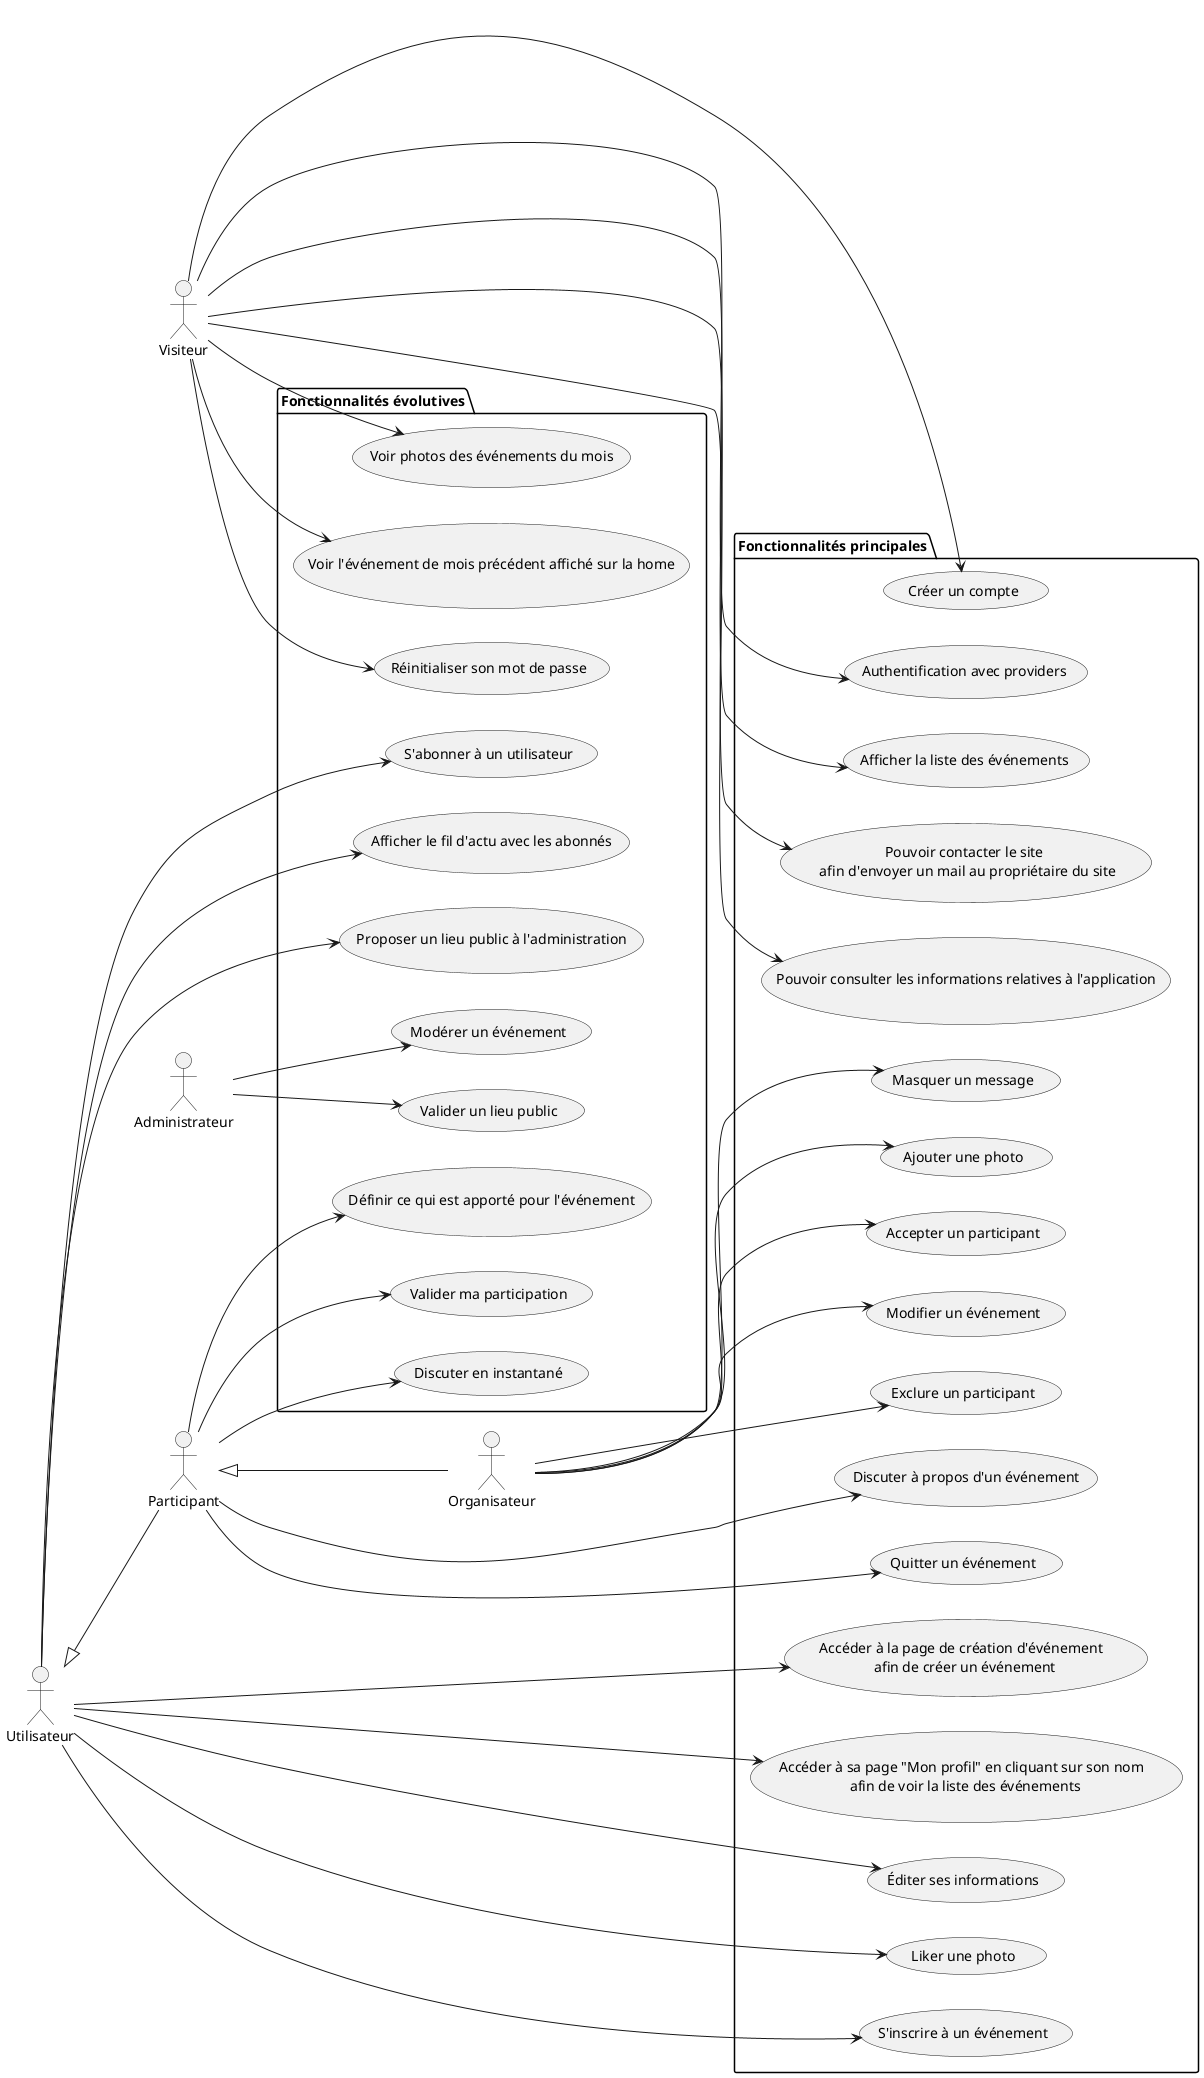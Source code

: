 @startuml usecase

left to right direction

actor Visiteur as v
actor Utilisateur as u
actor Organisateur as o
actor Participant as p
actor Administrateur as a

package "Fonctionnalités principales" {
  usecase "Créer un compte" as createAccount
  usecase "Authentification avec providers" as authProviders
  usecase "Afficher la liste des événements" as seeEvents
  usecase "Pouvoir contacter le site \n afin d'envoyer un mail au propriétaire du site" as contact
  usecase "Pouvoir consulter les informations relatives à l'application" as legalNotice
  usecase "Accéder à la page de création d'événement \n afin de créer un événement" as createEvent
  usecase "Accéder à sa page "Mon profil" en cliquant sur son nom \n afin de voir la liste des événements" as seeMyEvents
  usecase "Éditer ses informations" as editProfileInfos
  usecase "Liker une photo" as likePicture
  usecase "S'inscrire à un événement" as subscribeToEvent
  usecase "Accepter un participant" as acceptParticipant
  usecase "Modifier un événement" as editEvent
  usecase "Exclure un participant" as kickParticipant
  usecase "Masquer un message" as hideMessage
  usecase "Ajouter une photo" as addPicture
  usecase "Discuter à propos d'un événement" as eventTalk
  usecase "Quitter un événement" as quitEvent
}

package "Fonctionnalités évolutives" {
  usecase "S'abonner à un utilisateur" as subscribeToUser
  usecase "Réinitialiser son mot de passe" as resetPassword
  usecase "Afficher le fil d'actu avec les abonnés" as subscriptionFeed
  usecase "Proposer un lieu public à l'administration" as suggestLocation
  usecase "Valider un lieu public" as confirmLocation
  usecase "Modérer un événement" as modEvent
  usecase "Définir ce qui est apporté pour l'événement" as defineContributions
  usecase "Valider ma participation" as confirmParticipation
  usecase "Discuter en instantané" as instantMessaging
  usecase "Voir photos des événements du mois" as seePictures
  usecase "Voir l'événement de mois précédent affiché sur la home" as seePastMonthTopEvent
}

v --> createAccount
v --> authProviders
v --> seePictures
v --> seeEvents
v --> seePastMonthTopEvent
v --> contact
v --> legalNotice
v --> resetPassword

u --> createEvent
u --> seeMyEvents
u --> editProfileInfos
u --> likePicture
u --> subscribeToEvent
u --> subscribeToUser
u --> subscriptionFeed
u --> suggestLocation

o --> acceptParticipant
o --> editEvent
o --> kickParticipant
o --> hideMessage
o --> addPicture

p --> eventTalk
p --> quitEvent
p --> confirmParticipation
p --> defineContributions
p --> instantMessaging

a --> confirmLocation
a --> modEvent

u <|-- p
p <|-- o
@enduml